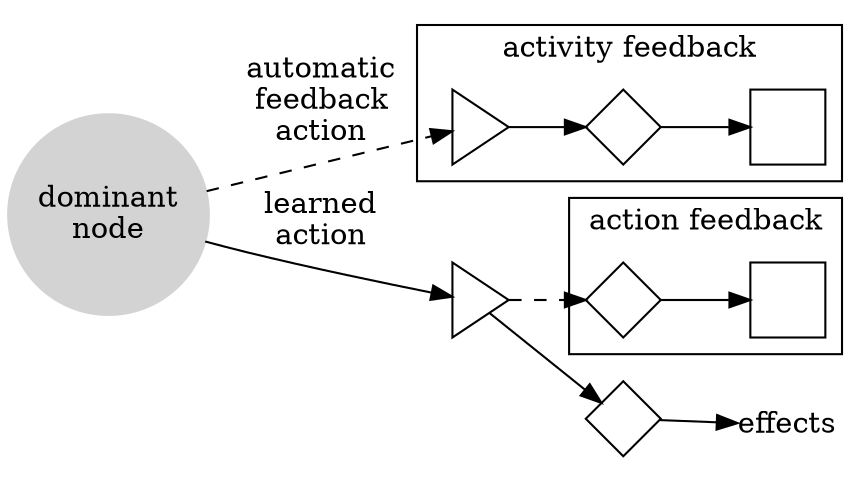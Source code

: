 digraph {
  rankdir = LR

  node [ label = "", shape = circle, margin = 0 ]
  node0 [ label = "dominant\nnode", style = filled, color = lightgrey ]

  node [ label = "", shape = triangle,
         orientation = -90, regular = true ]
  action_output

  subgraph cluster_activity_fb {
    node [ label = "", shape = square ]
    activity_fb_input

    node [ label = "", shape = triangle,
           orientation = -90, regular = true ]
    activity_fb_output

    node [ label = "", shape = square, orientation = 45 ]
    activity_fb_state

    activity_fb_output -> activity_fb_state -> activity_fb_input

    label = "activity feedback"
  }

  subgraph cluster_action_fb {
    node [ label = "", shape = square, orientation = 0 ]
    action_fb_input

    node [ label = "", shape = square, orientation = 45 ]
    action_fb_state

    action_fb_state -> action_fb_input

    label = "action feedback"
  }

  node [ label = "", shape = square, orientation = 45 ]
  action_state

  node [ label = "", shape = rectangle, orientation = 0, color = white ]
  other_effects [ label = "effects" ]

  node0 -> activity_fb_output [ label = "automatic\nfeedback\naction",
                                style = dashed ]

  node0 -> action_output [ label = "learned\naction" ]
           action_output -> action_state -> other_effects
           action_output -> action_fb_state [ style = dashed ]
}
